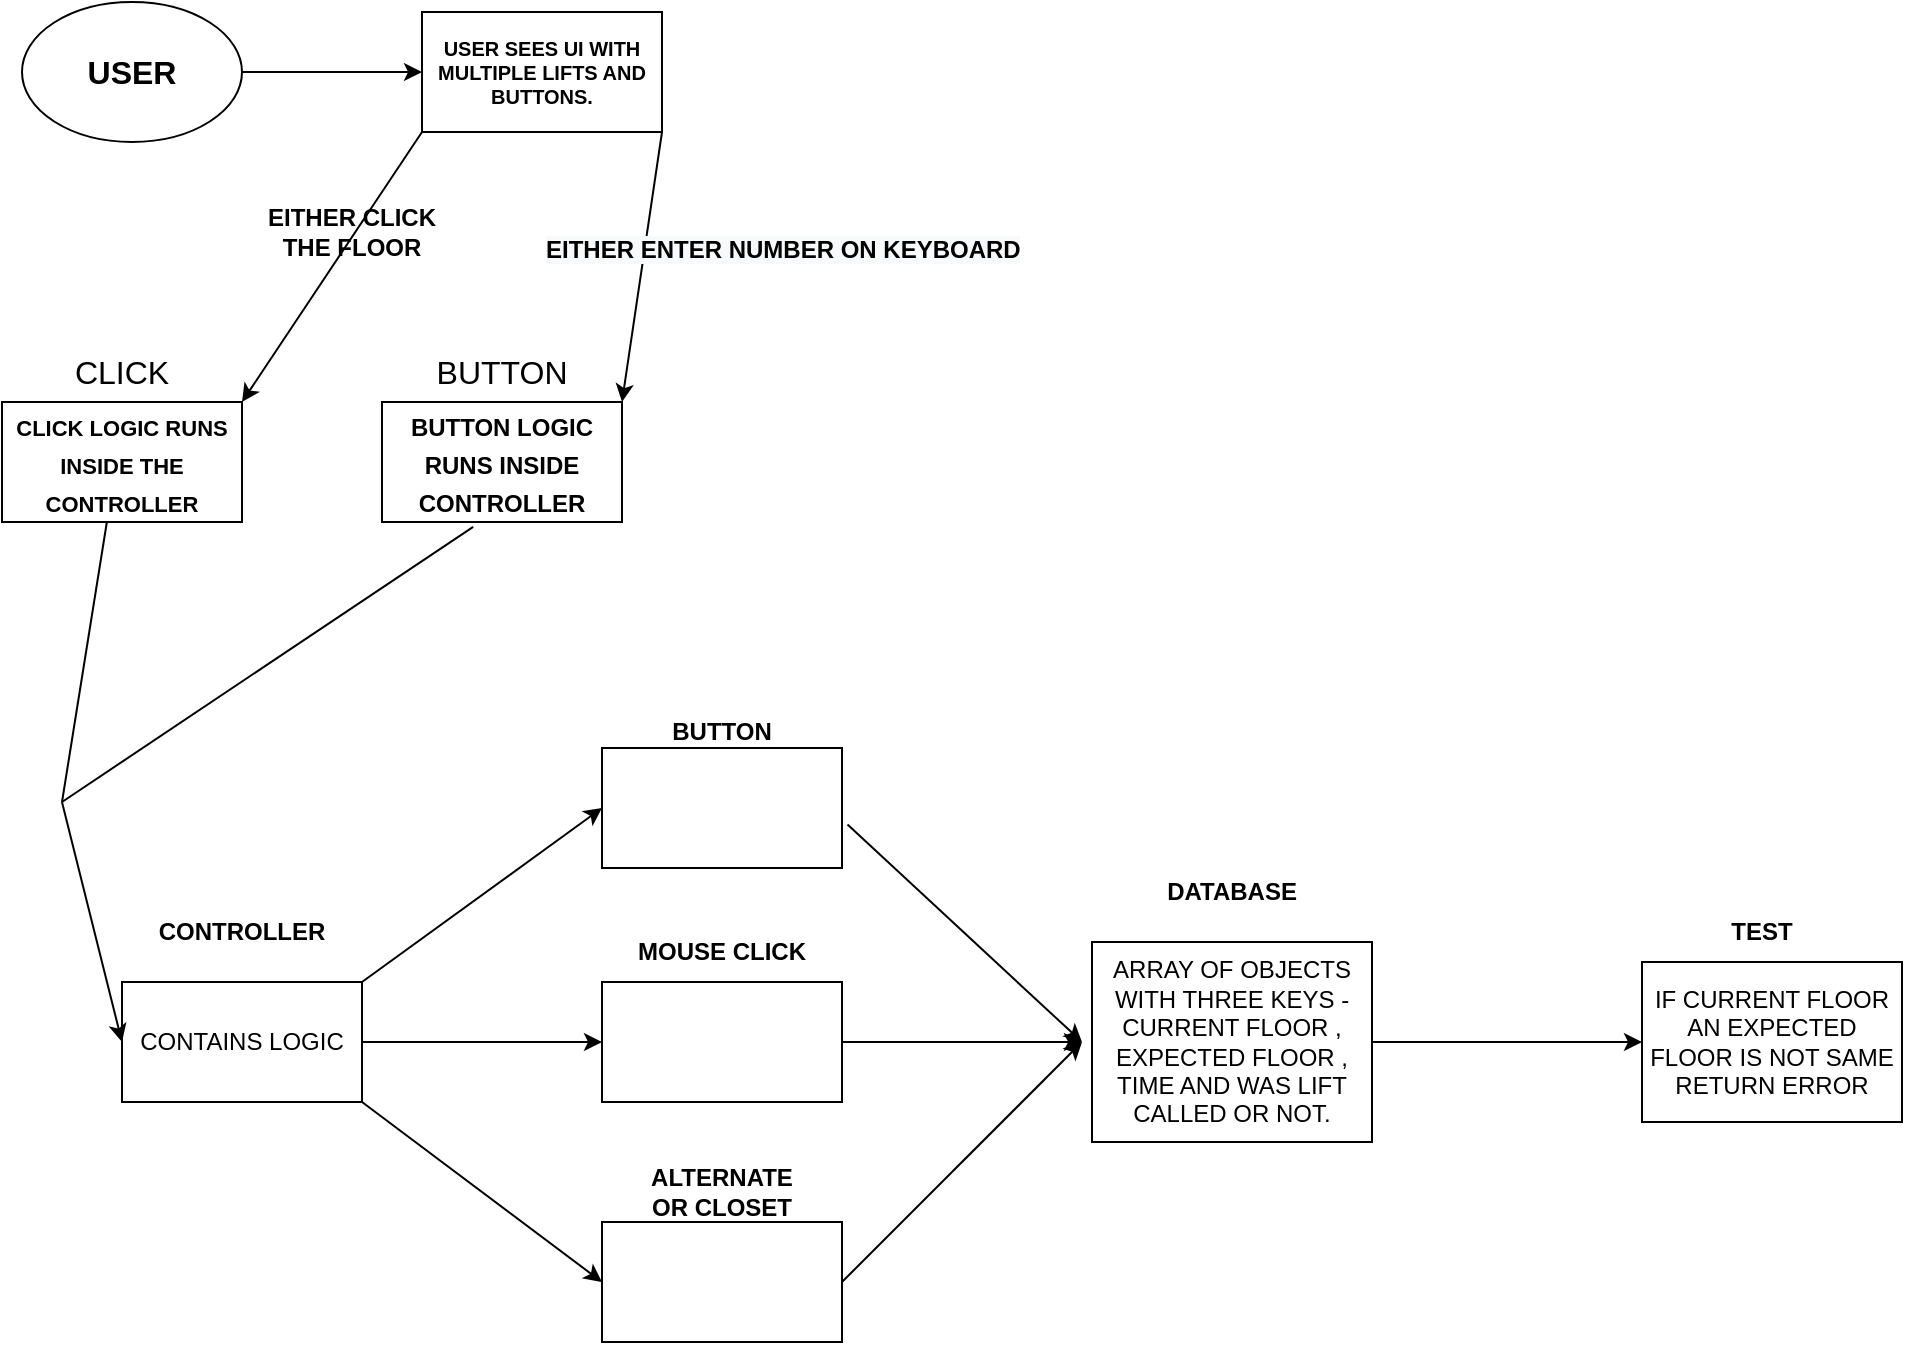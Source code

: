 <mxfile version="16.5.1" type="device"><diagram name="Page-1" id="e7e014a7-5840-1c2e-5031-d8a46d1fe8dd"><mxGraphModel dx="1038" dy="641" grid="1" gridSize="10" guides="1" tooltips="1" connect="1" arrows="1" fold="1" page="1" pageScale="1" pageWidth="1169" pageHeight="826" background="none" math="0" shadow="0"><root><mxCell id="0"/><mxCell id="1" parent="0"/><mxCell id="TlrdliuRzou9idtbjLij-41" value="ARRAY OF OBJECTS WITH THREE KEYS -CURRENT FLOOR , EXPECTED FLOOR ,&lt;br&gt;TIME AND WAS LIFT CALLED OR NOT." style="rounded=0;whiteSpace=wrap;html=1;" parent="1" vertex="1"><mxGeometry x="585" y="510" width="140" height="100" as="geometry"/></mxCell><mxCell id="TlrdliuRzou9idtbjLij-42" value="CONTAINS LOGIC" style="rounded=0;whiteSpace=wrap;html=1;" parent="1" vertex="1"><mxGeometry x="100" y="530" width="120" height="60" as="geometry"/></mxCell><mxCell id="TlrdliuRzou9idtbjLij-43" value="&lt;b&gt;DATABASE&lt;/b&gt;" style="text;html=1;strokeColor=none;fillColor=none;align=center;verticalAlign=middle;whiteSpace=wrap;rounded=0;strokeWidth=11;" parent="1" vertex="1"><mxGeometry x="625" y="470" width="60" height="30" as="geometry"/></mxCell><mxCell id="TlrdliuRzou9idtbjLij-44" value="&lt;b&gt;CONTROLLER&lt;/b&gt;" style="text;html=1;strokeColor=none;fillColor=none;align=center;verticalAlign=middle;whiteSpace=wrap;rounded=0;" parent="1" vertex="1"><mxGeometry x="130" y="490" width="60" height="30" as="geometry"/></mxCell><mxCell id="TlrdliuRzou9idtbjLij-47" value="" style="rounded=0;whiteSpace=wrap;html=1;strokeWidth=1;" parent="1" vertex="1"><mxGeometry x="340" y="530" width="120" height="60" as="geometry"/></mxCell><mxCell id="TlrdliuRzou9idtbjLij-48" value="" style="rounded=0;whiteSpace=wrap;html=1;strokeWidth=1;" parent="1" vertex="1"><mxGeometry x="340" y="650" width="120" height="60" as="geometry"/></mxCell><mxCell id="TlrdliuRzou9idtbjLij-49" value="" style="rounded=0;whiteSpace=wrap;html=1;strokeWidth=1;" parent="1" vertex="1"><mxGeometry x="340" y="413" width="120" height="60" as="geometry"/></mxCell><mxCell id="TlrdliuRzou9idtbjLij-51" value="&lt;b&gt;BUTTON&lt;/b&gt;" style="text;html=1;strokeColor=none;fillColor=none;align=center;verticalAlign=middle;whiteSpace=wrap;rounded=0;" parent="1" vertex="1"><mxGeometry x="370" y="390" width="60" height="30" as="geometry"/></mxCell><mxCell id="TlrdliuRzou9idtbjLij-52" value="&lt;b&gt;MOUSE CLICK&lt;/b&gt;" style="text;html=1;strokeColor=none;fillColor=none;align=center;verticalAlign=middle;whiteSpace=wrap;rounded=0;" parent="1" vertex="1"><mxGeometry x="350" y="500" width="100" height="30" as="geometry"/></mxCell><mxCell id="TlrdliuRzou9idtbjLij-53" value="&lt;b&gt;ALTERNATE OR CLOSET&lt;/b&gt;" style="text;html=1;strokeColor=none;fillColor=none;align=center;verticalAlign=middle;whiteSpace=wrap;rounded=0;" parent="1" vertex="1"><mxGeometry x="355" y="620" width="90" height="30" as="geometry"/></mxCell><mxCell id="TlrdliuRzou9idtbjLij-56" value="IF CURRENT FLOOR AN EXPECTED FLOOR IS NOT SAME RETURN ERROR" style="rounded=0;whiteSpace=wrap;html=1;strokeWidth=1;" parent="1" vertex="1"><mxGeometry x="860" y="520" width="130" height="80" as="geometry"/></mxCell><mxCell id="TlrdliuRzou9idtbjLij-57" value="&lt;b&gt;TEST&lt;/b&gt;" style="text;html=1;strokeColor=none;fillColor=none;align=center;verticalAlign=middle;whiteSpace=wrap;rounded=0;strokeWidth=11;" parent="1" vertex="1"><mxGeometry x="890" y="490" width="60" height="30" as="geometry"/></mxCell><mxCell id="TlrdliuRzou9idtbjLij-59" value="&lt;b&gt;&lt;font style=&quot;font-size: 16px&quot;&gt;USER&lt;/font&gt;&lt;/b&gt;" style="ellipse;whiteSpace=wrap;html=1;strokeWidth=1;" parent="1" vertex="1"><mxGeometry x="50" y="40" width="110" height="70" as="geometry"/></mxCell><mxCell id="TlrdliuRzou9idtbjLij-60" value="&lt;font size=&quot;1&quot;&gt;&lt;b style=&quot;font-size: 12px&quot;&gt;BUTTON LOGIC RUNS INSIDE CONTROLLER&lt;/b&gt;&lt;/font&gt;" style="rounded=0;whiteSpace=wrap;html=1;fontSize=16;strokeWidth=1;" parent="1" vertex="1"><mxGeometry x="230" y="240" width="120" height="60" as="geometry"/></mxCell><mxCell id="TlrdliuRzou9idtbjLij-61" value="&lt;font size=&quot;1&quot;&gt;&lt;b style=&quot;font-size: 11px&quot;&gt;CLICK LOGIC RUNS INSIDE THE CONTROLLER&lt;/b&gt;&lt;/font&gt;" style="rounded=0;whiteSpace=wrap;html=1;fontSize=16;strokeWidth=1;" parent="1" vertex="1"><mxGeometry x="40" y="240" width="120" height="60" as="geometry"/></mxCell><mxCell id="TlrdliuRzou9idtbjLij-62" value="CLICK" style="text;html=1;strokeColor=none;fillColor=none;align=center;verticalAlign=middle;whiteSpace=wrap;rounded=0;fontSize=16;" parent="1" vertex="1"><mxGeometry x="70" y="210" width="60" height="30" as="geometry"/></mxCell><mxCell id="TlrdliuRzou9idtbjLij-63" value="BUTTON" style="text;html=1;strokeColor=none;fillColor=none;align=center;verticalAlign=middle;whiteSpace=wrap;rounded=0;fontSize=16;" parent="1" vertex="1"><mxGeometry x="260" y="210" width="60" height="30" as="geometry"/></mxCell><mxCell id="TlrdliuRzou9idtbjLij-67" value="&lt;font size=&quot;1&quot;&gt;&lt;b&gt;USER SEES UI WITH MULTIPLE LIFTS AND BUTTONS.&lt;/b&gt;&lt;/font&gt;" style="rounded=0;whiteSpace=wrap;html=1;fontSize=8;strokeWidth=1;" parent="1" vertex="1"><mxGeometry x="250" y="45" width="120" height="60" as="geometry"/></mxCell><mxCell id="pPK6ckzzO1rVhm_XSBb4-2" value="" style="endArrow=classic;html=1;rounded=0;entryX=0;entryY=0.5;entryDx=0;entryDy=0;exitX=1;exitY=0.5;exitDx=0;exitDy=0;" edge="1" parent="1" source="TlrdliuRzou9idtbjLij-59" target="TlrdliuRzou9idtbjLij-67"><mxGeometry width="50" height="50" relative="1" as="geometry"><mxPoint x="180" y="100" as="sourcePoint"/><mxPoint x="230" y="50" as="targetPoint"/></mxGeometry></mxCell><mxCell id="pPK6ckzzO1rVhm_XSBb4-4" value="" style="endArrow=classic;html=1;rounded=0;entryX=1;entryY=0;entryDx=0;entryDy=0;exitX=0;exitY=1;exitDx=0;exitDy=0;" edge="1" parent="1" source="TlrdliuRzou9idtbjLij-67" target="TlrdliuRzou9idtbjLij-61"><mxGeometry width="50" height="50" relative="1" as="geometry"><mxPoint x="170" y="200" as="sourcePoint"/><mxPoint x="220" y="150" as="targetPoint"/></mxGeometry></mxCell><mxCell id="pPK6ckzzO1rVhm_XSBb4-5" value="" style="endArrow=classic;html=1;rounded=0;exitX=1;exitY=1;exitDx=0;exitDy=0;entryX=1;entryY=0;entryDx=0;entryDy=0;" edge="1" parent="1" source="TlrdliuRzou9idtbjLij-67" target="TlrdliuRzou9idtbjLij-60"><mxGeometry width="50" height="50" relative="1" as="geometry"><mxPoint x="410" y="140" as="sourcePoint"/><mxPoint x="460" y="90" as="targetPoint"/></mxGeometry></mxCell><mxCell id="pPK6ckzzO1rVhm_XSBb4-6" value="" style="endArrow=classic;html=1;rounded=0;entryX=0;entryY=0.5;entryDx=0;entryDy=0;" edge="1" parent="1" target="TlrdliuRzou9idtbjLij-42"><mxGeometry width="50" height="50" relative="1" as="geometry"><mxPoint x="70" y="440" as="sourcePoint"/><mxPoint x="52" y="570" as="targetPoint"/><Array as="points"/></mxGeometry></mxCell><mxCell id="pPK6ckzzO1rVhm_XSBb4-7" value="" style="endArrow=none;html=1;rounded=0;entryX=0.38;entryY=1.04;entryDx=0;entryDy=0;entryPerimeter=0;" edge="1" parent="1" target="TlrdliuRzou9idtbjLij-60"><mxGeometry width="50" height="50" relative="1" as="geometry"><mxPoint x="70" y="440" as="sourcePoint"/><mxPoint x="120" y="390" as="targetPoint"/></mxGeometry></mxCell><mxCell id="pPK6ckzzO1rVhm_XSBb4-8" value="" style="endArrow=none;html=1;rounded=0;entryX=0.437;entryY=1;entryDx=0;entryDy=0;entryPerimeter=0;" edge="1" parent="1" target="TlrdliuRzou9idtbjLij-61"><mxGeometry width="50" height="50" relative="1" as="geometry"><mxPoint x="70" y="440" as="sourcePoint"/><mxPoint x="100" y="350" as="targetPoint"/></mxGeometry></mxCell><mxCell id="pPK6ckzzO1rVhm_XSBb4-9" value="" style="endArrow=classic;html=1;rounded=0;entryX=0;entryY=0.5;entryDx=0;entryDy=0;" edge="1" parent="1" target="TlrdliuRzou9idtbjLij-49"><mxGeometry width="50" height="50" relative="1" as="geometry"><mxPoint x="220" y="530" as="sourcePoint"/><mxPoint x="270" y="480" as="targetPoint"/></mxGeometry></mxCell><mxCell id="pPK6ckzzO1rVhm_XSBb4-10" value="" style="endArrow=classic;html=1;rounded=0;entryX=0;entryY=0.5;entryDx=0;entryDy=0;" edge="1" parent="1" target="TlrdliuRzou9idtbjLij-47"><mxGeometry width="50" height="50" relative="1" as="geometry"><mxPoint x="220" y="560" as="sourcePoint"/><mxPoint x="270" y="510" as="targetPoint"/></mxGeometry></mxCell><mxCell id="pPK6ckzzO1rVhm_XSBb4-11" value="" style="endArrow=classic;html=1;rounded=0;entryX=0;entryY=0.5;entryDx=0;entryDy=0;" edge="1" parent="1" target="TlrdliuRzou9idtbjLij-48"><mxGeometry width="50" height="50" relative="1" as="geometry"><mxPoint x="220" y="590" as="sourcePoint"/><mxPoint x="270" y="540" as="targetPoint"/></mxGeometry></mxCell><mxCell id="pPK6ckzzO1rVhm_XSBb4-12" value="" style="endArrow=classic;html=1;rounded=0;exitX=1.023;exitY=0.637;exitDx=0;exitDy=0;exitPerimeter=0;" edge="1" parent="1" source="TlrdliuRzou9idtbjLij-49"><mxGeometry width="50" height="50" relative="1" as="geometry"><mxPoint x="480" y="460" as="sourcePoint"/><mxPoint x="580" y="560" as="targetPoint"/></mxGeometry></mxCell><mxCell id="pPK6ckzzO1rVhm_XSBb4-13" value="" style="endArrow=classic;html=1;rounded=0;" edge="1" parent="1"><mxGeometry width="50" height="50" relative="1" as="geometry"><mxPoint x="460" y="560" as="sourcePoint"/><mxPoint x="580" y="560" as="targetPoint"/><Array as="points"/></mxGeometry></mxCell><mxCell id="pPK6ckzzO1rVhm_XSBb4-14" value="" style="endArrow=classic;html=1;rounded=0;" edge="1" parent="1"><mxGeometry width="50" height="50" relative="1" as="geometry"><mxPoint x="460" y="680" as="sourcePoint"/><mxPoint x="580" y="560" as="targetPoint"/></mxGeometry></mxCell><mxCell id="pPK6ckzzO1rVhm_XSBb4-15" value="" style="endArrow=classic;html=1;rounded=0;entryX=0;entryY=0.5;entryDx=0;entryDy=0;" edge="1" parent="1" target="TlrdliuRzou9idtbjLij-56"><mxGeometry width="50" height="50" relative="1" as="geometry"><mxPoint x="725" y="560" as="sourcePoint"/><mxPoint x="775" y="510" as="targetPoint"/></mxGeometry></mxCell><mxCell id="pPK6ckzzO1rVhm_XSBb4-16" value="&lt;b&gt;EITHER CLICK THE FLOOR&lt;/b&gt;" style="text;html=1;strokeColor=none;fillColor=none;align=center;verticalAlign=middle;whiteSpace=wrap;rounded=0;" vertex="1" parent="1"><mxGeometry x="160" y="140" width="110" height="30" as="geometry"/></mxCell><mxCell id="pPK6ckzzO1rVhm_XSBb4-18" value="&lt;b style=&quot;color: rgb(0 , 0 , 0) ; font-family: &amp;#34;helvetica&amp;#34; ; font-size: 12px ; font-style: normal ; letter-spacing: normal ; text-align: center ; text-indent: 0px ; text-transform: none ; word-spacing: 0px ; background-color: rgb(248 , 249 , 250)&quot;&gt;EITHER ENTER NUMBER ON KEYBOARD&lt;/b&gt;" style="text;whiteSpace=wrap;html=1;" vertex="1" parent="1"><mxGeometry x="310" y="150" width="250" height="30" as="geometry"/></mxCell></root></mxGraphModel></diagram></mxfile>